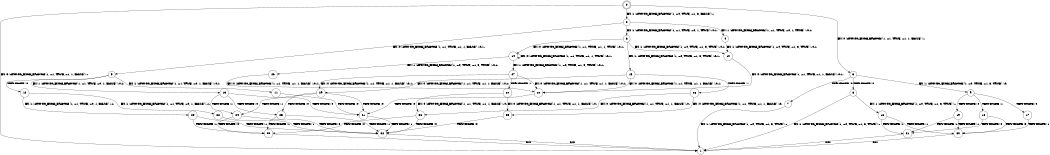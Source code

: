digraph BCG {
size = "7, 10.5";
center = TRUE;
node [shape = circle];
0 [peripheries = 2];
0 -> 1 [label = "EX !0 !ATOMIC_EXCH_BRANCH (1, +1, TRUE, +1, 1, FALSE) !::"];
0 -> 2 [label = "EX !1 !ATOMIC_EXCH_BRANCH (1, +0, TRUE, +1, 3, FALSE) !::"];
0 -> 3 [label = "EX !0 !ATOMIC_EXCH_BRANCH (1, +1, TRUE, +1, 1, FALSE) !::"];
2 -> 4 [label = "EX !1 !ATOMIC_EXCH_BRANCH (1, +1, TRUE, +0, 1, TRUE) !:0:1:"];
2 -> 5 [label = "EX !0 !ATOMIC_EXCH_BRANCH (1, +1, TRUE, +1, 1, FALSE) !:0:1:"];
2 -> 6 [label = "EX !1 !ATOMIC_EXCH_BRANCH (1, +1, TRUE, +0, 1, TRUE) !:0:1:"];
3 -> 7 [label = "TERMINATE !0"];
3 -> 8 [label = "TERMINATE !0"];
3 -> 9 [label = "EX !1 !ATOMIC_EXCH_BRANCH (1, +0, TRUE, +1, 3, TRUE) !:0:"];
4 -> 10 [label = "EX !1 !ATOMIC_EXCH_BRANCH (1, +0, TRUE, +1, 3, TRUE) !:0:1:"];
5 -> 11 [label = "EX !1 !ATOMIC_EXCH_BRANCH (1, +1, TRUE, +0, 1, FALSE) !:0:1:"];
5 -> 12 [label = "TERMINATE !0"];
5 -> 13 [label = "EX !1 !ATOMIC_EXCH_BRANCH (1, +1, TRUE, +0, 1, FALSE) !:0:1:"];
6 -> 10 [label = "EX !1 !ATOMIC_EXCH_BRANCH (1, +0, TRUE, +1, 3, TRUE) !:0:1:"];
6 -> 14 [label = "EX !0 !ATOMIC_EXCH_BRANCH (1, +1, TRUE, +1, 1, TRUE) !:0:1:"];
6 -> 15 [label = "EX !1 !ATOMIC_EXCH_BRANCH (1, +0, TRUE, +1, 3, TRUE) !:0:1:"];
7 -> 1 [label = "EX !1 !ATOMIC_EXCH_BRANCH (1, +0, TRUE, +1, 3, TRUE) !::"];
8 -> 1 [label = "EX !1 !ATOMIC_EXCH_BRANCH (1, +0, TRUE, +1, 3, TRUE) !::"];
8 -> 16 [label = "EX !1 !ATOMIC_EXCH_BRANCH (1, +0, TRUE, +1, 3, TRUE) !::"];
9 -> 17 [label = "TERMINATE !0"];
9 -> 18 [label = "TERMINATE !1"];
9 -> 19 [label = "TERMINATE !0"];
10 -> 20 [label = "EX !0 !ATOMIC_EXCH_BRANCH (1, +1, TRUE, +1, 1, FALSE) !:0:1:"];
11 -> 21 [label = "TERMINATE !0"];
12 -> 22 [label = "EX !1 !ATOMIC_EXCH_BRANCH (1, +1, TRUE, +0, 1, FALSE) !:1:"];
12 -> 23 [label = "EX !1 !ATOMIC_EXCH_BRANCH (1, +1, TRUE, +0, 1, FALSE) !:1:"];
13 -> 21 [label = "TERMINATE !0"];
13 -> 24 [label = "TERMINATE !1"];
13 -> 25 [label = "TERMINATE !0"];
14 -> 26 [label = "EX !1 !ATOMIC_EXCH_BRANCH (1, +0, TRUE, +1, 3, TRUE) !:0:1:"];
14 -> 27 [label = "EX !1 !ATOMIC_EXCH_BRANCH (1, +0, TRUE, +1, 3, TRUE) !:0:1:"];
14 -> 14 [label = "EX !0 !ATOMIC_EXCH_BRANCH (1, +1, TRUE, +1, 1, TRUE) !:0:1:"];
15 -> 20 [label = "EX !0 !ATOMIC_EXCH_BRANCH (1, +1, TRUE, +1, 1, FALSE) !:0:1:"];
15 -> 28 [label = "TERMINATE !1"];
15 -> 29 [label = "EX !0 !ATOMIC_EXCH_BRANCH (1, +1, TRUE, +1, 1, FALSE) !:0:1:"];
16 -> 30 [label = "TERMINATE !1"];
16 -> 31 [label = "TERMINATE !1"];
17 -> 30 [label = "TERMINATE !1"];
18 -> 30 [label = "TERMINATE !0"];
18 -> 31 [label = "TERMINATE !0"];
19 -> 30 [label = "TERMINATE !1"];
19 -> 31 [label = "TERMINATE !1"];
20 -> 21 [label = "TERMINATE !0"];
21 -> 32 [label = "TERMINATE !1"];
22 -> 32 [label = "TERMINATE !1"];
23 -> 32 [label = "TERMINATE !1"];
23 -> 33 [label = "TERMINATE !1"];
24 -> 32 [label = "TERMINATE !0"];
24 -> 33 [label = "TERMINATE !0"];
25 -> 32 [label = "TERMINATE !1"];
25 -> 33 [label = "TERMINATE !1"];
26 -> 20 [label = "EX !0 !ATOMIC_EXCH_BRANCH (1, +1, TRUE, +1, 1, FALSE) !:0:1:"];
27 -> 20 [label = "EX !0 !ATOMIC_EXCH_BRANCH (1, +1, TRUE, +1, 1, FALSE) !:0:1:"];
27 -> 34 [label = "TERMINATE !1"];
27 -> 29 [label = "EX !0 !ATOMIC_EXCH_BRANCH (1, +1, TRUE, +1, 1, FALSE) !:0:1:"];
28 -> 35 [label = "EX !0 !ATOMIC_EXCH_BRANCH (1, +1, TRUE, +1, 1, FALSE) !:0:"];
28 -> 36 [label = "EX !0 !ATOMIC_EXCH_BRANCH (1, +1, TRUE, +1, 1, FALSE) !:0:"];
29 -> 21 [label = "TERMINATE !0"];
29 -> 24 [label = "TERMINATE !1"];
29 -> 25 [label = "TERMINATE !0"];
30 -> 1 [label = "exit"];
31 -> 1 [label = "exit"];
32 -> 1 [label = "exit"];
33 -> 1 [label = "exit"];
34 -> 35 [label = "EX !0 !ATOMIC_EXCH_BRANCH (1, +1, TRUE, +1, 1, FALSE) !:0:"];
34 -> 36 [label = "EX !0 !ATOMIC_EXCH_BRANCH (1, +1, TRUE, +1, 1, FALSE) !:0:"];
35 -> 32 [label = "TERMINATE !0"];
36 -> 32 [label = "TERMINATE !0"];
36 -> 33 [label = "TERMINATE !0"];
}
